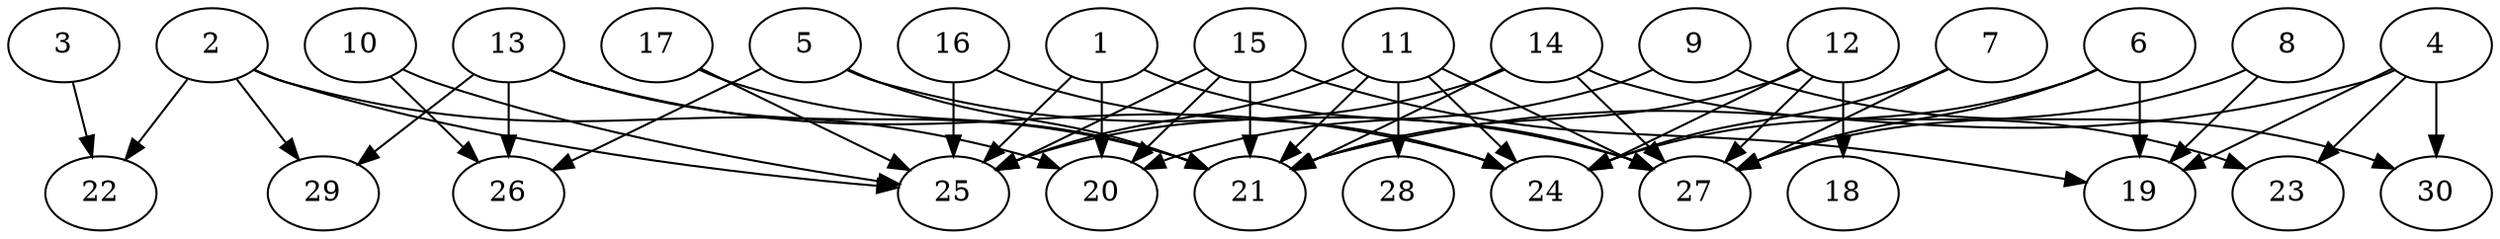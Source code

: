 // DAG automatically generated by daggen at Tue Aug  6 16:27:24 2019
// ./daggen --dot -n 30 --ccr 0.3 --fat 0.8 --regular 0.5 --density 0.6 --mindata 5242880 --maxdata 52428800 
digraph G {
  1 [size="137144320", alpha="0.04", expect_size="41143296"] 
  1 -> 20 [size ="41143296"]
  1 -> 25 [size ="41143296"]
  1 -> 27 [size ="41143296"]
  2 [size="113216853", alpha="0.11", expect_size="33965056"] 
  2 -> 20 [size ="33965056"]
  2 -> 22 [size ="33965056"]
  2 -> 25 [size ="33965056"]
  2 -> 29 [size ="33965056"]
  3 [size="156327253", alpha="0.13", expect_size="46898176"] 
  3 -> 22 [size ="46898176"]
  4 [size="26938027", alpha="0.10", expect_size="8081408"] 
  4 -> 19 [size ="8081408"]
  4 -> 21 [size ="8081408"]
  4 -> 23 [size ="8081408"]
  4 -> 30 [size ="8081408"]
  5 [size="56623787", alpha="0.05", expect_size="16987136"] 
  5 -> 21 [size ="16987136"]
  5 -> 26 [size ="16987136"]
  5 -> 27 [size ="16987136"]
  6 [size="41256960", alpha="0.17", expect_size="12377088"] 
  6 -> 19 [size ="12377088"]
  6 -> 24 [size ="12377088"]
  6 -> 27 [size ="12377088"]
  7 [size="148985173", alpha="0.03", expect_size="44695552"] 
  7 -> 24 [size ="44695552"]
  7 -> 27 [size ="44695552"]
  8 [size="132126720", alpha="0.08", expect_size="39638016"] 
  8 -> 19 [size ="39638016"]
  8 -> 27 [size ="39638016"]
  9 [size="44605440", alpha="0.10", expect_size="13381632"] 
  9 -> 20 [size ="13381632"]
  9 -> 30 [size ="13381632"]
  10 [size="109424640", alpha="0.04", expect_size="32827392"] 
  10 -> 25 [size ="32827392"]
  10 -> 26 [size ="32827392"]
  11 [size="26234880", alpha="0.08", expect_size="7870464"] 
  11 -> 21 [size ="7870464"]
  11 -> 24 [size ="7870464"]
  11 -> 25 [size ="7870464"]
  11 -> 27 [size ="7870464"]
  11 -> 28 [size ="7870464"]
  12 [size="59603627", alpha="0.17", expect_size="17881088"] 
  12 -> 18 [size ="17881088"]
  12 -> 21 [size ="17881088"]
  12 -> 24 [size ="17881088"]
  12 -> 27 [size ="17881088"]
  13 [size="148585813", alpha="0.01", expect_size="44575744"] 
  13 -> 21 [size ="44575744"]
  13 -> 24 [size ="44575744"]
  13 -> 26 [size ="44575744"]
  13 -> 29 [size ="44575744"]
  14 [size="94921387", alpha="0.02", expect_size="28476416"] 
  14 -> 21 [size ="28476416"]
  14 -> 23 [size ="28476416"]
  14 -> 25 [size ="28476416"]
  14 -> 27 [size ="28476416"]
  15 [size="19776853", alpha="0.12", expect_size="5933056"] 
  15 -> 19 [size ="5933056"]
  15 -> 20 [size ="5933056"]
  15 -> 21 [size ="5933056"]
  15 -> 25 [size ="5933056"]
  16 [size="58316800", alpha="0.07", expect_size="17495040"] 
  16 -> 24 [size ="17495040"]
  16 -> 25 [size ="17495040"]
  17 [size="34580480", alpha="0.15", expect_size="10374144"] 
  17 -> 21 [size ="10374144"]
  17 -> 25 [size ="10374144"]
  18 [size="57992533", alpha="0.01", expect_size="17397760"] 
  19 [size="124661760", alpha="0.12", expect_size="37398528"] 
  20 [size="45707947", alpha="0.03", expect_size="13712384"] 
  21 [size="73533440", alpha="0.09", expect_size="22060032"] 
  22 [size="135560533", alpha="0.07", expect_size="40668160"] 
  23 [size="109847893", alpha="0.03", expect_size="32954368"] 
  24 [size="121562453", alpha="0.00", expect_size="36468736"] 
  25 [size="135065600", alpha="0.02", expect_size="40519680"] 
  26 [size="69966507", alpha="0.07", expect_size="20989952"] 
  27 [size="122036907", alpha="0.09", expect_size="36611072"] 
  28 [size="82056533", alpha="0.05", expect_size="24616960"] 
  29 [size="89238187", alpha="0.05", expect_size="26771456"] 
  30 [size="29166933", alpha="0.16", expect_size="8750080"] 
}
